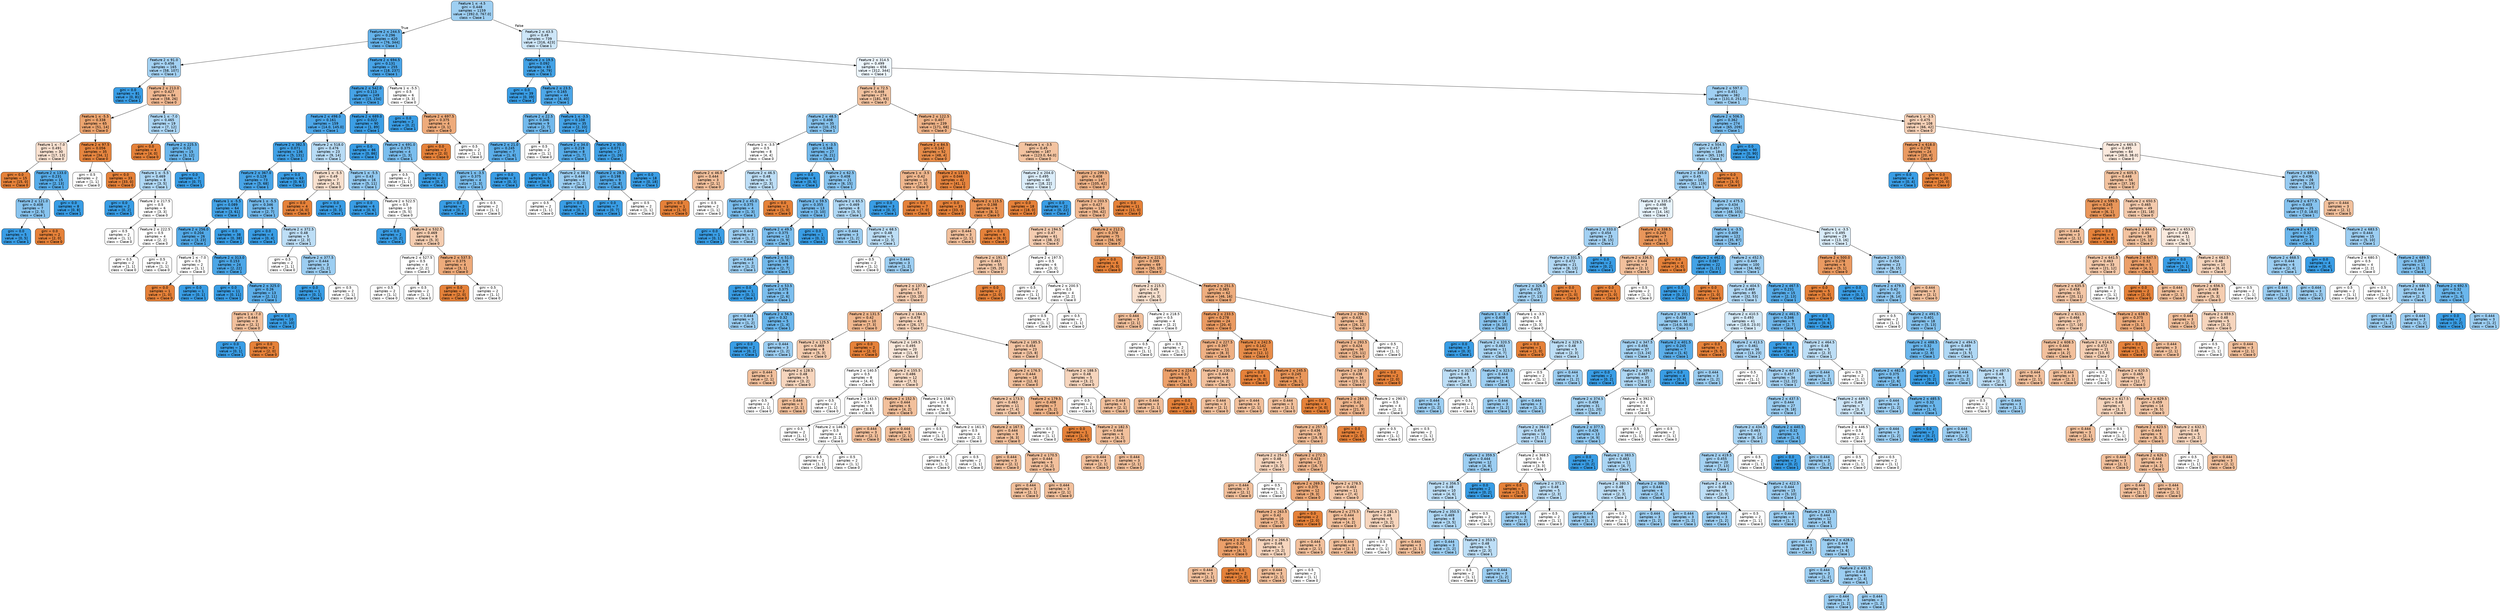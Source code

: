 digraph Tree {
node [shape=box, style="filled, rounded", color="black", fontname="helvetica"] ;
edge [fontname="helvetica"] ;
0 [label=<Feature 1 &le; -4.5<br/>gini = 0.448<br/>samples = 1159<br/>value = [392.0, 767.0]<br/>class = Clase 1>, fillcolor="#9ecff2"] ;
1 [label=<Feature 2 &le; 244.5<br/>gini = 0.296<br/>samples = 420<br/>value = [76, 344]<br/>class = Clase 1>, fillcolor="#65b3eb"] ;
0 -> 1 [labeldistance=2.5, labelangle=45, headlabel="True"] ;
2 [label=<Feature 2 &le; 91.0<br/>gini = 0.456<br/>samples = 165<br/>value = [58, 107]<br/>class = Clase 1>, fillcolor="#a4d2f3"] ;
1 -> 2 ;
3 [label=<gini = 0.0<br/>samples = 81<br/>value = [0, 81]<br/>class = Clase 1>, fillcolor="#399de5"] ;
2 -> 3 ;
4 [label=<Feature 2 &le; 213.0<br/>gini = 0.427<br/>samples = 84<br/>value = [58, 26]<br/>class = Clase 0>, fillcolor="#f1b992"] ;
2 -> 4 ;
5 [label=<Feature 1 &le; -5.5<br/>gini = 0.338<br/>samples = 65<br/>value = [51, 14]<br/>class = Clase 0>, fillcolor="#eca46f"] ;
4 -> 5 ;
6 [label=<Feature 1 &le; -7.0<br/>gini = 0.491<br/>samples = 30<br/>value = [17, 13]<br/>class = Clase 0>, fillcolor="#f9e1d0"] ;
5 -> 6 ;
7 [label=<gini = 0.0<br/>samples = 15<br/>value = [15, 0]<br/>class = Clase 0>, fillcolor="#e58139"] ;
6 -> 7 ;
8 [label=<Feature 2 &le; 133.0<br/>gini = 0.231<br/>samples = 15<br/>value = [2, 13]<br/>class = Clase 1>, fillcolor="#57ace9"] ;
6 -> 8 ;
9 [label=<Feature 2 &le; 121.0<br/>gini = 0.408<br/>samples = 7<br/>value = [2, 5]<br/>class = Clase 1>, fillcolor="#88c4ef"] ;
8 -> 9 ;
10 [label=<gini = 0.0<br/>samples = 5<br/>value = [0, 5]<br/>class = Clase 1>, fillcolor="#399de5"] ;
9 -> 10 ;
11 [label=<gini = 0.0<br/>samples = 2<br/>value = [2, 0]<br/>class = Clase 0>, fillcolor="#e58139"] ;
9 -> 11 ;
12 [label=<gini = 0.0<br/>samples = 8<br/>value = [0, 8]<br/>class = Clase 1>, fillcolor="#399de5"] ;
8 -> 12 ;
13 [label=<Feature 2 &le; 97.5<br/>gini = 0.056<br/>samples = 35<br/>value = [34, 1]<br/>class = Clase 0>, fillcolor="#e6853f"] ;
5 -> 13 ;
14 [label=<gini = 0.5<br/>samples = 2<br/>value = [1, 1]<br/>class = Clase 0>, fillcolor="#ffffff"] ;
13 -> 14 ;
15 [label=<gini = 0.0<br/>samples = 33<br/>value = [33, 0]<br/>class = Clase 0>, fillcolor="#e58139"] ;
13 -> 15 ;
16 [label=<Feature 1 &le; -7.0<br/>gini = 0.465<br/>samples = 19<br/>value = [7, 12]<br/>class = Clase 1>, fillcolor="#acd6f4"] ;
4 -> 16 ;
17 [label=<gini = 0.0<br/>samples = 4<br/>value = [4, 0]<br/>class = Clase 0>, fillcolor="#e58139"] ;
16 -> 17 ;
18 [label=<Feature 2 &le; 225.5<br/>gini = 0.32<br/>samples = 15<br/>value = [3, 12]<br/>class = Clase 1>, fillcolor="#6ab6ec"] ;
16 -> 18 ;
19 [label=<Feature 1 &le; -5.5<br/>gini = 0.469<br/>samples = 8<br/>value = [3, 5]<br/>class = Clase 1>, fillcolor="#b0d8f5"] ;
18 -> 19 ;
20 [label=<gini = 0.0<br/>samples = 2<br/>value = [0, 2]<br/>class = Clase 1>, fillcolor="#399de5"] ;
19 -> 20 ;
21 [label=<Feature 2 &le; 217.5<br/>gini = 0.5<br/>samples = 6<br/>value = [3, 3]<br/>class = Clase 0>, fillcolor="#ffffff"] ;
19 -> 21 ;
22 [label=<gini = 0.5<br/>samples = 2<br/>value = [1, 1]<br/>class = Clase 0>, fillcolor="#ffffff"] ;
21 -> 22 ;
23 [label=<Feature 2 &le; 222.5<br/>gini = 0.5<br/>samples = 4<br/>value = [2, 2]<br/>class = Clase 0>, fillcolor="#ffffff"] ;
21 -> 23 ;
24 [label=<gini = 0.5<br/>samples = 2<br/>value = [1, 1]<br/>class = Clase 0>, fillcolor="#ffffff"] ;
23 -> 24 ;
25 [label=<gini = 0.5<br/>samples = 2<br/>value = [1, 1]<br/>class = Clase 0>, fillcolor="#ffffff"] ;
23 -> 25 ;
26 [label=<gini = 0.0<br/>samples = 7<br/>value = [0, 7]<br/>class = Clase 1>, fillcolor="#399de5"] ;
18 -> 26 ;
27 [label=<Feature 2 &le; 694.5<br/>gini = 0.131<br/>samples = 255<br/>value = [18, 237]<br/>class = Clase 1>, fillcolor="#48a4e7"] ;
1 -> 27 ;
28 [label=<Feature 2 &le; 542.0<br/>gini = 0.113<br/>samples = 249<br/>value = [15, 234]<br/>class = Clase 1>, fillcolor="#46a3e7"] ;
27 -> 28 ;
29 [label=<Feature 2 &le; 498.0<br/>gini = 0.161<br/>samples = 159<br/>value = [14.0, 145.0]<br/>class = Clase 1>, fillcolor="#4ca6e8"] ;
28 -> 29 ;
30 [label=<Feature 2 &le; 382.5<br/>gini = 0.071<br/>samples = 136<br/>value = [5, 131]<br/>class = Clase 1>, fillcolor="#41a1e6"] ;
29 -> 30 ;
31 [label=<Feature 2 &le; 367.0<br/>gini = 0.128<br/>samples = 73<br/>value = [5, 68]<br/>class = Clase 1>, fillcolor="#48a4e7"] ;
30 -> 31 ;
32 [label=<Feature 1 &le; -5.5<br/>gini = 0.089<br/>samples = 64<br/>value = [3, 61]<br/>class = Clase 1>, fillcolor="#43a2e6"] ;
31 -> 32 ;
33 [label=<Feature 2 &le; 256.0<br/>gini = 0.204<br/>samples = 26<br/>value = [3, 23]<br/>class = Clase 1>, fillcolor="#53aae8"] ;
32 -> 33 ;
34 [label=<Feature 1 &le; -7.0<br/>gini = 0.5<br/>samples = 2<br/>value = [1, 1]<br/>class = Clase 0>, fillcolor="#ffffff"] ;
33 -> 34 ;
35 [label=<gini = 0.0<br/>samples = 1<br/>value = [1, 0]<br/>class = Clase 0>, fillcolor="#e58139"] ;
34 -> 35 ;
36 [label=<gini = 0.0<br/>samples = 1<br/>value = [0, 1]<br/>class = Clase 1>, fillcolor="#399de5"] ;
34 -> 36 ;
37 [label=<Feature 2 &le; 313.0<br/>gini = 0.153<br/>samples = 24<br/>value = [2, 22]<br/>class = Clase 1>, fillcolor="#4ba6e7"] ;
33 -> 37 ;
38 [label=<gini = 0.0<br/>samples = 11<br/>value = [0, 11]<br/>class = Clase 1>, fillcolor="#399de5"] ;
37 -> 38 ;
39 [label=<Feature 2 &le; 325.0<br/>gini = 0.26<br/>samples = 13<br/>value = [2, 11]<br/>class = Clase 1>, fillcolor="#5dafea"] ;
37 -> 39 ;
40 [label=<Feature 1 &le; -7.0<br/>gini = 0.444<br/>samples = 3<br/>value = [2, 1]<br/>class = Clase 0>, fillcolor="#f2c09c"] ;
39 -> 40 ;
41 [label=<gini = 0.0<br/>samples = 1<br/>value = [0, 1]<br/>class = Clase 1>, fillcolor="#399de5"] ;
40 -> 41 ;
42 [label=<gini = 0.0<br/>samples = 2<br/>value = [2, 0]<br/>class = Clase 0>, fillcolor="#e58139"] ;
40 -> 42 ;
43 [label=<gini = 0.0<br/>samples = 10<br/>value = [0, 10]<br/>class = Clase 1>, fillcolor="#399de5"] ;
39 -> 43 ;
44 [label=<gini = 0.0<br/>samples = 38<br/>value = [0, 38]<br/>class = Clase 1>, fillcolor="#399de5"] ;
32 -> 44 ;
45 [label=<Feature 1 &le; -5.5<br/>gini = 0.346<br/>samples = 9<br/>value = [2, 7]<br/>class = Clase 1>, fillcolor="#72b9ec"] ;
31 -> 45 ;
46 [label=<gini = 0.0<br/>samples = 4<br/>value = [0, 4]<br/>class = Clase 1>, fillcolor="#399de5"] ;
45 -> 46 ;
47 [label=<Feature 2 &le; 372.5<br/>gini = 0.48<br/>samples = 5<br/>value = [2, 3]<br/>class = Clase 1>, fillcolor="#bddef6"] ;
45 -> 47 ;
48 [label=<gini = 0.5<br/>samples = 2<br/>value = [1, 1]<br/>class = Clase 0>, fillcolor="#ffffff"] ;
47 -> 48 ;
49 [label=<Feature 2 &le; 377.5<br/>gini = 0.444<br/>samples = 3<br/>value = [1, 2]<br/>class = Clase 1>, fillcolor="#9ccef2"] ;
47 -> 49 ;
50 [label=<gini = 0.0<br/>samples = 1<br/>value = [0, 1]<br/>class = Clase 1>, fillcolor="#399de5"] ;
49 -> 50 ;
51 [label=<gini = 0.5<br/>samples = 2<br/>value = [1, 1]<br/>class = Clase 0>, fillcolor="#ffffff"] ;
49 -> 51 ;
52 [label=<gini = 0.0<br/>samples = 63<br/>value = [0, 63]<br/>class = Clase 1>, fillcolor="#399de5"] ;
30 -> 52 ;
53 [label=<Feature 2 &le; 518.0<br/>gini = 0.476<br/>samples = 23<br/>value = [9, 14]<br/>class = Clase 1>, fillcolor="#b8dcf6"] ;
29 -> 53 ;
54 [label=<Feature 1 &le; -5.5<br/>gini = 0.49<br/>samples = 7<br/>value = [4, 3]<br/>class = Clase 0>, fillcolor="#f8e0ce"] ;
53 -> 54 ;
55 [label=<gini = 0.0<br/>samples = 4<br/>value = [4, 0]<br/>class = Clase 0>, fillcolor="#e58139"] ;
54 -> 55 ;
56 [label=<gini = 0.0<br/>samples = 3<br/>value = [0, 3]<br/>class = Clase 1>, fillcolor="#399de5"] ;
54 -> 56 ;
57 [label=<Feature 1 &le; -5.5<br/>gini = 0.43<br/>samples = 16<br/>value = [5, 11]<br/>class = Clase 1>, fillcolor="#93caf1"] ;
53 -> 57 ;
58 [label=<gini = 0.0<br/>samples = 6<br/>value = [0, 6]<br/>class = Clase 1>, fillcolor="#399de5"] ;
57 -> 58 ;
59 [label=<Feature 2 &le; 522.5<br/>gini = 0.5<br/>samples = 10<br/>value = [5, 5]<br/>class = Clase 0>, fillcolor="#ffffff"] ;
57 -> 59 ;
60 [label=<gini = 0.0<br/>samples = 2<br/>value = [0, 2]<br/>class = Clase 1>, fillcolor="#399de5"] ;
59 -> 60 ;
61 [label=<Feature 2 &le; 532.5<br/>gini = 0.469<br/>samples = 8<br/>value = [5, 3]<br/>class = Clase 0>, fillcolor="#f5cdb0"] ;
59 -> 61 ;
62 [label=<Feature 2 &le; 527.5<br/>gini = 0.5<br/>samples = 4<br/>value = [2, 2]<br/>class = Clase 0>, fillcolor="#ffffff"] ;
61 -> 62 ;
63 [label=<gini = 0.5<br/>samples = 2<br/>value = [1, 1]<br/>class = Clase 0>, fillcolor="#ffffff"] ;
62 -> 63 ;
64 [label=<gini = 0.5<br/>samples = 2<br/>value = [1, 1]<br/>class = Clase 0>, fillcolor="#ffffff"] ;
62 -> 64 ;
65 [label=<Feature 2 &le; 537.5<br/>gini = 0.375<br/>samples = 4<br/>value = [3, 1]<br/>class = Clase 0>, fillcolor="#eeab7b"] ;
61 -> 65 ;
66 [label=<gini = 0.0<br/>samples = 2<br/>value = [2, 0]<br/>class = Clase 0>, fillcolor="#e58139"] ;
65 -> 66 ;
67 [label=<gini = 0.5<br/>samples = 2<br/>value = [1, 1]<br/>class = Clase 0>, fillcolor="#ffffff"] ;
65 -> 67 ;
68 [label=<Feature 2 &le; 689.0<br/>gini = 0.022<br/>samples = 90<br/>value = [1, 89]<br/>class = Clase 1>, fillcolor="#3b9ee5"] ;
28 -> 68 ;
69 [label=<gini = 0.0<br/>samples = 86<br/>value = [0, 86]<br/>class = Clase 1>, fillcolor="#399de5"] ;
68 -> 69 ;
70 [label=<Feature 2 &le; 691.0<br/>gini = 0.375<br/>samples = 4<br/>value = [1, 3]<br/>class = Clase 1>, fillcolor="#7bbeee"] ;
68 -> 70 ;
71 [label=<gini = 0.5<br/>samples = 2<br/>value = [1, 1]<br/>class = Clase 0>, fillcolor="#ffffff"] ;
70 -> 71 ;
72 [label=<gini = 0.0<br/>samples = 2<br/>value = [0, 2]<br/>class = Clase 1>, fillcolor="#399de5"] ;
70 -> 72 ;
73 [label=<Feature 1 &le; -5.5<br/>gini = 0.5<br/>samples = 6<br/>value = [3, 3]<br/>class = Clase 0>, fillcolor="#ffffff"] ;
27 -> 73 ;
74 [label=<gini = 0.0<br/>samples = 2<br/>value = [0, 2]<br/>class = Clase 1>, fillcolor="#399de5"] ;
73 -> 74 ;
75 [label=<Feature 2 &le; 697.5<br/>gini = 0.375<br/>samples = 4<br/>value = [3, 1]<br/>class = Clase 0>, fillcolor="#eeab7b"] ;
73 -> 75 ;
76 [label=<gini = 0.0<br/>samples = 2<br/>value = [2, 0]<br/>class = Clase 0>, fillcolor="#e58139"] ;
75 -> 76 ;
77 [label=<gini = 0.5<br/>samples = 2<br/>value = [1, 1]<br/>class = Clase 0>, fillcolor="#ffffff"] ;
75 -> 77 ;
78 [label=<Feature 2 &le; 43.5<br/>gini = 0.49<br/>samples = 739<br/>value = [316, 423]<br/>class = Clase 1>, fillcolor="#cde6f8"] ;
0 -> 78 [labeldistance=2.5, labelangle=-45, headlabel="False"] ;
79 [label=<Feature 2 &le; 19.5<br/>gini = 0.092<br/>samples = 83<br/>value = [4, 79]<br/>class = Clase 1>, fillcolor="#43a2e6"] ;
78 -> 79 ;
80 [label=<gini = 0.0<br/>samples = 39<br/>value = [0, 39]<br/>class = Clase 1>, fillcolor="#399de5"] ;
79 -> 80 ;
81 [label=<Feature 2 &le; 23.5<br/>gini = 0.165<br/>samples = 44<br/>value = [4, 40]<br/>class = Clase 1>, fillcolor="#4da7e8"] ;
79 -> 81 ;
82 [label=<Feature 2 &le; 22.5<br/>gini = 0.346<br/>samples = 9<br/>value = [2, 7]<br/>class = Clase 1>, fillcolor="#72b9ec"] ;
81 -> 82 ;
83 [label=<Feature 2 &le; 21.0<br/>gini = 0.245<br/>samples = 7<br/>value = [1, 6]<br/>class = Clase 1>, fillcolor="#5aade9"] ;
82 -> 83 ;
84 [label=<Feature 1 &le; -3.5<br/>gini = 0.375<br/>samples = 4<br/>value = [1, 3]<br/>class = Clase 1>, fillcolor="#7bbeee"] ;
83 -> 84 ;
85 [label=<gini = 0.0<br/>samples = 2<br/>value = [0, 2]<br/>class = Clase 1>, fillcolor="#399de5"] ;
84 -> 85 ;
86 [label=<gini = 0.5<br/>samples = 2<br/>value = [1, 1]<br/>class = Clase 0>, fillcolor="#ffffff"] ;
84 -> 86 ;
87 [label=<gini = 0.0<br/>samples = 3<br/>value = [0, 3]<br/>class = Clase 1>, fillcolor="#399de5"] ;
83 -> 87 ;
88 [label=<gini = 0.5<br/>samples = 2<br/>value = [1, 1]<br/>class = Clase 0>, fillcolor="#ffffff"] ;
82 -> 88 ;
89 [label=<Feature 1 &le; -3.5<br/>gini = 0.108<br/>samples = 35<br/>value = [2, 33]<br/>class = Clase 1>, fillcolor="#45a3e7"] ;
81 -> 89 ;
90 [label=<Feature 2 &le; 34.0<br/>gini = 0.219<br/>samples = 8<br/>value = [1, 7]<br/>class = Clase 1>, fillcolor="#55abe9"] ;
89 -> 90 ;
91 [label=<gini = 0.0<br/>samples = 5<br/>value = [0, 5]<br/>class = Clase 1>, fillcolor="#399de5"] ;
90 -> 91 ;
92 [label=<Feature 2 &le; 38.0<br/>gini = 0.444<br/>samples = 3<br/>value = [1, 2]<br/>class = Clase 1>, fillcolor="#9ccef2"] ;
90 -> 92 ;
93 [label=<gini = 0.5<br/>samples = 2<br/>value = [1, 1]<br/>class = Clase 0>, fillcolor="#ffffff"] ;
92 -> 93 ;
94 [label=<gini = 0.0<br/>samples = 1<br/>value = [0, 1]<br/>class = Clase 1>, fillcolor="#399de5"] ;
92 -> 94 ;
95 [label=<Feature 2 &le; 30.0<br/>gini = 0.071<br/>samples = 27<br/>value = [1, 26]<br/>class = Clase 1>, fillcolor="#41a1e6"] ;
89 -> 95 ;
96 [label=<Feature 2 &le; 28.5<br/>gini = 0.198<br/>samples = 9<br/>value = [1, 8]<br/>class = Clase 1>, fillcolor="#52a9e8"] ;
95 -> 96 ;
97 [label=<gini = 0.0<br/>samples = 7<br/>value = [0, 7]<br/>class = Clase 1>, fillcolor="#399de5"] ;
96 -> 97 ;
98 [label=<gini = 0.5<br/>samples = 2<br/>value = [1, 1]<br/>class = Clase 0>, fillcolor="#ffffff"] ;
96 -> 98 ;
99 [label=<gini = 0.0<br/>samples = 18<br/>value = [0, 18]<br/>class = Clase 1>, fillcolor="#399de5"] ;
95 -> 99 ;
100 [label=<Feature 2 &le; 314.5<br/>gini = 0.499<br/>samples = 656<br/>value = [312, 344]<br/>class = Clase 1>, fillcolor="#edf6fd"] ;
78 -> 100 ;
101 [label=<Feature 2 &le; 72.5<br/>gini = 0.448<br/>samples = 274<br/>value = [181, 93]<br/>class = Clase 0>, fillcolor="#f2c29f"] ;
100 -> 101 ;
102 [label=<Feature 2 &le; 48.5<br/>gini = 0.408<br/>samples = 35<br/>value = [10, 25]<br/>class = Clase 1>, fillcolor="#88c4ef"] ;
101 -> 102 ;
103 [label=<Feature 1 &le; -3.5<br/>gini = 0.5<br/>samples = 8<br/>value = [4, 4]<br/>class = Clase 0>, fillcolor="#ffffff"] ;
102 -> 103 ;
104 [label=<Feature 2 &le; 46.0<br/>gini = 0.444<br/>samples = 3<br/>value = [2, 1]<br/>class = Clase 0>, fillcolor="#f2c09c"] ;
103 -> 104 ;
105 [label=<gini = 0.0<br/>samples = 1<br/>value = [1, 0]<br/>class = Clase 0>, fillcolor="#e58139"] ;
104 -> 105 ;
106 [label=<gini = 0.5<br/>samples = 2<br/>value = [1, 1]<br/>class = Clase 0>, fillcolor="#ffffff"] ;
104 -> 106 ;
107 [label=<Feature 2 &le; 46.5<br/>gini = 0.48<br/>samples = 5<br/>value = [2, 3]<br/>class = Clase 1>, fillcolor="#bddef6"] ;
103 -> 107 ;
108 [label=<Feature 2 &le; 45.0<br/>gini = 0.375<br/>samples = 4<br/>value = [1, 3]<br/>class = Clase 1>, fillcolor="#7bbeee"] ;
107 -> 108 ;
109 [label=<gini = 0.0<br/>samples = 1<br/>value = [0, 1]<br/>class = Clase 1>, fillcolor="#399de5"] ;
108 -> 109 ;
110 [label=<gini = 0.444<br/>samples = 3<br/>value = [1, 2]<br/>class = Clase 1>, fillcolor="#9ccef2"] ;
108 -> 110 ;
111 [label=<gini = 0.0<br/>samples = 1<br/>value = [1, 0]<br/>class = Clase 0>, fillcolor="#e58139"] ;
107 -> 111 ;
112 [label=<Feature 1 &le; -3.5<br/>gini = 0.346<br/>samples = 27<br/>value = [6, 21]<br/>class = Clase 1>, fillcolor="#72b9ec"] ;
102 -> 112 ;
113 [label=<gini = 0.0<br/>samples = 6<br/>value = [0, 6]<br/>class = Clase 1>, fillcolor="#399de5"] ;
112 -> 113 ;
114 [label=<Feature 2 &le; 62.5<br/>gini = 0.408<br/>samples = 21<br/>value = [6, 15]<br/>class = Clase 1>, fillcolor="#88c4ef"] ;
112 -> 114 ;
115 [label=<Feature 2 &le; 59.5<br/>gini = 0.355<br/>samples = 13<br/>value = [3, 10]<br/>class = Clase 1>, fillcolor="#74baed"] ;
114 -> 115 ;
116 [label=<Feature 2 &le; 49.5<br/>gini = 0.375<br/>samples = 12<br/>value = [3, 9]<br/>class = Clase 1>, fillcolor="#7bbeee"] ;
115 -> 116 ;
117 [label=<gini = 0.444<br/>samples = 3<br/>value = [1, 2]<br/>class = Clase 1>, fillcolor="#9ccef2"] ;
116 -> 117 ;
118 [label=<Feature 2 &le; 51.0<br/>gini = 0.346<br/>samples = 9<br/>value = [2, 7]<br/>class = Clase 1>, fillcolor="#72b9ec"] ;
116 -> 118 ;
119 [label=<gini = 0.0<br/>samples = 1<br/>value = [0, 1]<br/>class = Clase 1>, fillcolor="#399de5"] ;
118 -> 119 ;
120 [label=<Feature 2 &le; 53.5<br/>gini = 0.375<br/>samples = 8<br/>value = [2, 6]<br/>class = Clase 1>, fillcolor="#7bbeee"] ;
118 -> 120 ;
121 [label=<gini = 0.444<br/>samples = 3<br/>value = [1, 2]<br/>class = Clase 1>, fillcolor="#9ccef2"] ;
120 -> 121 ;
122 [label=<Feature 2 &le; 56.5<br/>gini = 0.32<br/>samples = 5<br/>value = [1, 4]<br/>class = Clase 1>, fillcolor="#6ab6ec"] ;
120 -> 122 ;
123 [label=<gini = 0.0<br/>samples = 2<br/>value = [0, 2]<br/>class = Clase 1>, fillcolor="#399de5"] ;
122 -> 123 ;
124 [label=<gini = 0.444<br/>samples = 3<br/>value = [1, 2]<br/>class = Clase 1>, fillcolor="#9ccef2"] ;
122 -> 124 ;
125 [label=<gini = 0.0<br/>samples = 1<br/>value = [0, 1]<br/>class = Clase 1>, fillcolor="#399de5"] ;
115 -> 125 ;
126 [label=<Feature 2 &le; 65.5<br/>gini = 0.469<br/>samples = 8<br/>value = [3, 5]<br/>class = Clase 1>, fillcolor="#b0d8f5"] ;
114 -> 126 ;
127 [label=<gini = 0.444<br/>samples = 3<br/>value = [1, 2]<br/>class = Clase 1>, fillcolor="#9ccef2"] ;
126 -> 127 ;
128 [label=<Feature 2 &le; 68.5<br/>gini = 0.48<br/>samples = 5<br/>value = [2, 3]<br/>class = Clase 1>, fillcolor="#bddef6"] ;
126 -> 128 ;
129 [label=<gini = 0.5<br/>samples = 2<br/>value = [1, 1]<br/>class = Clase 0>, fillcolor="#ffffff"] ;
128 -> 129 ;
130 [label=<gini = 0.444<br/>samples = 3<br/>value = [1, 2]<br/>class = Clase 1>, fillcolor="#9ccef2"] ;
128 -> 130 ;
131 [label=<Feature 2 &le; 122.5<br/>gini = 0.407<br/>samples = 239<br/>value = [171, 68]<br/>class = Clase 0>, fillcolor="#efb388"] ;
101 -> 131 ;
132 [label=<Feature 2 &le; 84.5<br/>gini = 0.142<br/>samples = 52<br/>value = [48, 4]<br/>class = Clase 0>, fillcolor="#e78c49"] ;
131 -> 132 ;
133 [label=<Feature 1 &le; -3.5<br/>gini = 0.42<br/>samples = 10<br/>value = [7, 3]<br/>class = Clase 0>, fillcolor="#f0b78e"] ;
132 -> 133 ;
134 [label=<gini = 0.0<br/>samples = 3<br/>value = [0, 3]<br/>class = Clase 1>, fillcolor="#399de5"] ;
133 -> 134 ;
135 [label=<gini = 0.0<br/>samples = 7<br/>value = [7, 0]<br/>class = Clase 0>, fillcolor="#e58139"] ;
133 -> 135 ;
136 [label=<Feature 2 &le; 113.5<br/>gini = 0.046<br/>samples = 42<br/>value = [41, 1]<br/>class = Clase 0>, fillcolor="#e6843e"] ;
132 -> 136 ;
137 [label=<gini = 0.0<br/>samples = 33<br/>value = [33, 0]<br/>class = Clase 0>, fillcolor="#e58139"] ;
136 -> 137 ;
138 [label=<Feature 2 &le; 115.5<br/>gini = 0.198<br/>samples = 9<br/>value = [8, 1]<br/>class = Clase 0>, fillcolor="#e89152"] ;
136 -> 138 ;
139 [label=<gini = 0.444<br/>samples = 3<br/>value = [2, 1]<br/>class = Clase 0>, fillcolor="#f2c09c"] ;
138 -> 139 ;
140 [label=<gini = 0.0<br/>samples = 6<br/>value = [6, 0]<br/>class = Clase 0>, fillcolor="#e58139"] ;
138 -> 140 ;
141 [label=<Feature 1 &le; -3.5<br/>gini = 0.45<br/>samples = 187<br/>value = [123.0, 64.0]<br/>class = Clase 0>, fillcolor="#f3c3a0"] ;
131 -> 141 ;
142 [label=<Feature 2 &le; 204.0<br/>gini = 0.495<br/>samples = 40<br/>value = [18, 22]<br/>class = Clase 1>, fillcolor="#dbedfa"] ;
141 -> 142 ;
143 [label=<gini = 0.0<br/>samples = 18<br/>value = [18, 0]<br/>class = Clase 0>, fillcolor="#e58139"] ;
142 -> 143 ;
144 [label=<gini = 0.0<br/>samples = 22<br/>value = [0, 22]<br/>class = Clase 1>, fillcolor="#399de5"] ;
142 -> 144 ;
145 [label=<Feature 2 &le; 299.5<br/>gini = 0.408<br/>samples = 147<br/>value = [105, 42]<br/>class = Clase 0>, fillcolor="#efb388"] ;
141 -> 145 ;
146 [label=<Feature 2 &le; 203.5<br/>gini = 0.427<br/>samples = 136<br/>value = [94, 42]<br/>class = Clase 0>, fillcolor="#f1b991"] ;
145 -> 146 ;
147 [label=<Feature 2 &le; 194.5<br/>gini = 0.47<br/>samples = 61<br/>value = [38, 23]<br/>class = Clase 0>, fillcolor="#f5cdb1"] ;
146 -> 147 ;
148 [label=<Feature 2 &le; 191.5<br/>gini = 0.463<br/>samples = 55<br/>value = [35, 20]<br/>class = Clase 0>, fillcolor="#f4c9aa"] ;
147 -> 148 ;
149 [label=<Feature 2 &le; 137.5<br/>gini = 0.47<br/>samples = 53<br/>value = [33, 20]<br/>class = Clase 0>, fillcolor="#f5cdb1"] ;
148 -> 149 ;
150 [label=<Feature 2 &le; 131.5<br/>gini = 0.42<br/>samples = 10<br/>value = [7, 3]<br/>class = Clase 0>, fillcolor="#f0b78e"] ;
149 -> 150 ;
151 [label=<Feature 2 &le; 125.5<br/>gini = 0.469<br/>samples = 8<br/>value = [5, 3]<br/>class = Clase 0>, fillcolor="#f5cdb0"] ;
150 -> 151 ;
152 [label=<gini = 0.444<br/>samples = 3<br/>value = [2, 1]<br/>class = Clase 0>, fillcolor="#f2c09c"] ;
151 -> 152 ;
153 [label=<Feature 2 &le; 128.5<br/>gini = 0.48<br/>samples = 5<br/>value = [3, 2]<br/>class = Clase 0>, fillcolor="#f6d5bd"] ;
151 -> 153 ;
154 [label=<gini = 0.5<br/>samples = 2<br/>value = [1, 1]<br/>class = Clase 0>, fillcolor="#ffffff"] ;
153 -> 154 ;
155 [label=<gini = 0.444<br/>samples = 3<br/>value = [2, 1]<br/>class = Clase 0>, fillcolor="#f2c09c"] ;
153 -> 155 ;
156 [label=<gini = 0.0<br/>samples = 2<br/>value = [2, 0]<br/>class = Clase 0>, fillcolor="#e58139"] ;
150 -> 156 ;
157 [label=<Feature 2 &le; 164.5<br/>gini = 0.478<br/>samples = 43<br/>value = [26, 17]<br/>class = Clase 0>, fillcolor="#f6d3ba"] ;
149 -> 157 ;
158 [label=<Feature 2 &le; 149.5<br/>gini = 0.495<br/>samples = 20<br/>value = [11, 9]<br/>class = Clase 0>, fillcolor="#fae8db"] ;
157 -> 158 ;
159 [label=<Feature 2 &le; 140.5<br/>gini = 0.5<br/>samples = 8<br/>value = [4, 4]<br/>class = Clase 0>, fillcolor="#ffffff"] ;
158 -> 159 ;
160 [label=<gini = 0.5<br/>samples = 2<br/>value = [1, 1]<br/>class = Clase 0>, fillcolor="#ffffff"] ;
159 -> 160 ;
161 [label=<Feature 2 &le; 143.5<br/>gini = 0.5<br/>samples = 6<br/>value = [3, 3]<br/>class = Clase 0>, fillcolor="#ffffff"] ;
159 -> 161 ;
162 [label=<gini = 0.5<br/>samples = 2<br/>value = [1, 1]<br/>class = Clase 0>, fillcolor="#ffffff"] ;
161 -> 162 ;
163 [label=<Feature 2 &le; 146.5<br/>gini = 0.5<br/>samples = 4<br/>value = [2, 2]<br/>class = Clase 0>, fillcolor="#ffffff"] ;
161 -> 163 ;
164 [label=<gini = 0.5<br/>samples = 2<br/>value = [1, 1]<br/>class = Clase 0>, fillcolor="#ffffff"] ;
163 -> 164 ;
165 [label=<gini = 0.5<br/>samples = 2<br/>value = [1, 1]<br/>class = Clase 0>, fillcolor="#ffffff"] ;
163 -> 165 ;
166 [label=<Feature 2 &le; 155.5<br/>gini = 0.486<br/>samples = 12<br/>value = [7, 5]<br/>class = Clase 0>, fillcolor="#f8dbc6"] ;
158 -> 166 ;
167 [label=<Feature 2 &le; 152.5<br/>gini = 0.444<br/>samples = 6<br/>value = [4, 2]<br/>class = Clase 0>, fillcolor="#f2c09c"] ;
166 -> 167 ;
168 [label=<gini = 0.444<br/>samples = 3<br/>value = [2, 1]<br/>class = Clase 0>, fillcolor="#f2c09c"] ;
167 -> 168 ;
169 [label=<gini = 0.444<br/>samples = 3<br/>value = [2, 1]<br/>class = Clase 0>, fillcolor="#f2c09c"] ;
167 -> 169 ;
170 [label=<Feature 2 &le; 158.5<br/>gini = 0.5<br/>samples = 6<br/>value = [3, 3]<br/>class = Clase 0>, fillcolor="#ffffff"] ;
166 -> 170 ;
171 [label=<gini = 0.5<br/>samples = 2<br/>value = [1, 1]<br/>class = Clase 0>, fillcolor="#ffffff"] ;
170 -> 171 ;
172 [label=<Feature 2 &le; 161.5<br/>gini = 0.5<br/>samples = 4<br/>value = [2, 2]<br/>class = Clase 0>, fillcolor="#ffffff"] ;
170 -> 172 ;
173 [label=<gini = 0.5<br/>samples = 2<br/>value = [1, 1]<br/>class = Clase 0>, fillcolor="#ffffff"] ;
172 -> 173 ;
174 [label=<gini = 0.5<br/>samples = 2<br/>value = [1, 1]<br/>class = Clase 0>, fillcolor="#ffffff"] ;
172 -> 174 ;
175 [label=<Feature 2 &le; 185.5<br/>gini = 0.454<br/>samples = 23<br/>value = [15, 8]<br/>class = Clase 0>, fillcolor="#f3c4a3"] ;
157 -> 175 ;
176 [label=<Feature 2 &le; 176.5<br/>gini = 0.444<br/>samples = 18<br/>value = [12, 6]<br/>class = Clase 0>, fillcolor="#f2c09c"] ;
175 -> 176 ;
177 [label=<Feature 2 &le; 173.5<br/>gini = 0.463<br/>samples = 11<br/>value = [7, 4]<br/>class = Clase 0>, fillcolor="#f4c9aa"] ;
176 -> 177 ;
178 [label=<Feature 2 &le; 167.5<br/>gini = 0.444<br/>samples = 9<br/>value = [6, 3]<br/>class = Clase 0>, fillcolor="#f2c09c"] ;
177 -> 178 ;
179 [label=<gini = 0.444<br/>samples = 3<br/>value = [2, 1]<br/>class = Clase 0>, fillcolor="#f2c09c"] ;
178 -> 179 ;
180 [label=<Feature 2 &le; 170.5<br/>gini = 0.444<br/>samples = 6<br/>value = [4, 2]<br/>class = Clase 0>, fillcolor="#f2c09c"] ;
178 -> 180 ;
181 [label=<gini = 0.444<br/>samples = 3<br/>value = [2, 1]<br/>class = Clase 0>, fillcolor="#f2c09c"] ;
180 -> 181 ;
182 [label=<gini = 0.444<br/>samples = 3<br/>value = [2, 1]<br/>class = Clase 0>, fillcolor="#f2c09c"] ;
180 -> 182 ;
183 [label=<gini = 0.5<br/>samples = 2<br/>value = [1, 1]<br/>class = Clase 0>, fillcolor="#ffffff"] ;
177 -> 183 ;
184 [label=<Feature 2 &le; 179.5<br/>gini = 0.408<br/>samples = 7<br/>value = [5, 2]<br/>class = Clase 0>, fillcolor="#efb388"] ;
176 -> 184 ;
185 [label=<gini = 0.0<br/>samples = 1<br/>value = [1, 0]<br/>class = Clase 0>, fillcolor="#e58139"] ;
184 -> 185 ;
186 [label=<Feature 2 &le; 182.5<br/>gini = 0.444<br/>samples = 6<br/>value = [4, 2]<br/>class = Clase 0>, fillcolor="#f2c09c"] ;
184 -> 186 ;
187 [label=<gini = 0.444<br/>samples = 3<br/>value = [2, 1]<br/>class = Clase 0>, fillcolor="#f2c09c"] ;
186 -> 187 ;
188 [label=<gini = 0.444<br/>samples = 3<br/>value = [2, 1]<br/>class = Clase 0>, fillcolor="#f2c09c"] ;
186 -> 188 ;
189 [label=<Feature 2 &le; 188.5<br/>gini = 0.48<br/>samples = 5<br/>value = [3, 2]<br/>class = Clase 0>, fillcolor="#f6d5bd"] ;
175 -> 189 ;
190 [label=<gini = 0.5<br/>samples = 2<br/>value = [1, 1]<br/>class = Clase 0>, fillcolor="#ffffff"] ;
189 -> 190 ;
191 [label=<gini = 0.444<br/>samples = 3<br/>value = [2, 1]<br/>class = Clase 0>, fillcolor="#f2c09c"] ;
189 -> 191 ;
192 [label=<gini = 0.0<br/>samples = 2<br/>value = [2, 0]<br/>class = Clase 0>, fillcolor="#e58139"] ;
148 -> 192 ;
193 [label=<Feature 2 &le; 197.5<br/>gini = 0.5<br/>samples = 6<br/>value = [3, 3]<br/>class = Clase 0>, fillcolor="#ffffff"] ;
147 -> 193 ;
194 [label=<gini = 0.5<br/>samples = 2<br/>value = [1, 1]<br/>class = Clase 0>, fillcolor="#ffffff"] ;
193 -> 194 ;
195 [label=<Feature 2 &le; 200.5<br/>gini = 0.5<br/>samples = 4<br/>value = [2, 2]<br/>class = Clase 0>, fillcolor="#ffffff"] ;
193 -> 195 ;
196 [label=<gini = 0.5<br/>samples = 2<br/>value = [1, 1]<br/>class = Clase 0>, fillcolor="#ffffff"] ;
195 -> 196 ;
197 [label=<gini = 0.5<br/>samples = 2<br/>value = [1, 1]<br/>class = Clase 0>, fillcolor="#ffffff"] ;
195 -> 197 ;
198 [label=<Feature 2 &le; 212.5<br/>gini = 0.378<br/>samples = 75<br/>value = [56, 19]<br/>class = Clase 0>, fillcolor="#eeac7c"] ;
146 -> 198 ;
199 [label=<gini = 0.0<br/>samples = 6<br/>value = [6, 0]<br/>class = Clase 0>, fillcolor="#e58139"] ;
198 -> 199 ;
200 [label=<Feature 2 &le; 221.5<br/>gini = 0.399<br/>samples = 69<br/>value = [50, 19]<br/>class = Clase 0>, fillcolor="#efb184"] ;
198 -> 200 ;
201 [label=<Feature 2 &le; 215.5<br/>gini = 0.49<br/>samples = 7<br/>value = [4, 3]<br/>class = Clase 0>, fillcolor="#f8e0ce"] ;
200 -> 201 ;
202 [label=<gini = 0.444<br/>samples = 3<br/>value = [2, 1]<br/>class = Clase 0>, fillcolor="#f2c09c"] ;
201 -> 202 ;
203 [label=<Feature 2 &le; 218.5<br/>gini = 0.5<br/>samples = 4<br/>value = [2, 2]<br/>class = Clase 0>, fillcolor="#ffffff"] ;
201 -> 203 ;
204 [label=<gini = 0.5<br/>samples = 2<br/>value = [1, 1]<br/>class = Clase 0>, fillcolor="#ffffff"] ;
203 -> 204 ;
205 [label=<gini = 0.5<br/>samples = 2<br/>value = [1, 1]<br/>class = Clase 0>, fillcolor="#ffffff"] ;
203 -> 205 ;
206 [label=<Feature 2 &le; 251.5<br/>gini = 0.383<br/>samples = 62<br/>value = [46, 16]<br/>class = Clase 0>, fillcolor="#eead7e"] ;
200 -> 206 ;
207 [label=<Feature 2 &le; 233.5<br/>gini = 0.278<br/>samples = 24<br/>value = [20, 4]<br/>class = Clase 0>, fillcolor="#ea9a61"] ;
206 -> 207 ;
208 [label=<Feature 2 &le; 227.5<br/>gini = 0.397<br/>samples = 11<br/>value = [8, 3]<br/>class = Clase 0>, fillcolor="#efb083"] ;
207 -> 208 ;
209 [label=<Feature 2 &le; 224.5<br/>gini = 0.32<br/>samples = 5<br/>value = [4, 1]<br/>class = Clase 0>, fillcolor="#eca06a"] ;
208 -> 209 ;
210 [label=<gini = 0.444<br/>samples = 3<br/>value = [2, 1]<br/>class = Clase 0>, fillcolor="#f2c09c"] ;
209 -> 210 ;
211 [label=<gini = 0.0<br/>samples = 2<br/>value = [2, 0]<br/>class = Clase 0>, fillcolor="#e58139"] ;
209 -> 211 ;
212 [label=<Feature 2 &le; 230.5<br/>gini = 0.444<br/>samples = 6<br/>value = [4, 2]<br/>class = Clase 0>, fillcolor="#f2c09c"] ;
208 -> 212 ;
213 [label=<gini = 0.444<br/>samples = 3<br/>value = [2, 1]<br/>class = Clase 0>, fillcolor="#f2c09c"] ;
212 -> 213 ;
214 [label=<gini = 0.444<br/>samples = 3<br/>value = [2, 1]<br/>class = Clase 0>, fillcolor="#f2c09c"] ;
212 -> 214 ;
215 [label=<Feature 2 &le; 242.5<br/>gini = 0.142<br/>samples = 13<br/>value = [12, 1]<br/>class = Clase 0>, fillcolor="#e78c49"] ;
207 -> 215 ;
216 [label=<gini = 0.0<br/>samples = 6<br/>value = [6, 0]<br/>class = Clase 0>, fillcolor="#e58139"] ;
215 -> 216 ;
217 [label=<Feature 2 &le; 245.5<br/>gini = 0.245<br/>samples = 7<br/>value = [6, 1]<br/>class = Clase 0>, fillcolor="#e9965a"] ;
215 -> 217 ;
218 [label=<gini = 0.444<br/>samples = 3<br/>value = [2, 1]<br/>class = Clase 0>, fillcolor="#f2c09c"] ;
217 -> 218 ;
219 [label=<gini = 0.0<br/>samples = 4<br/>value = [4, 0]<br/>class = Clase 0>, fillcolor="#e58139"] ;
217 -> 219 ;
220 [label=<Feature 2 &le; 296.5<br/>gini = 0.432<br/>samples = 38<br/>value = [26, 12]<br/>class = Clase 0>, fillcolor="#f1bb94"] ;
206 -> 220 ;
221 [label=<Feature 2 &le; 293.5<br/>gini = 0.424<br/>samples = 36<br/>value = [25, 11]<br/>class = Clase 0>, fillcolor="#f0b890"] ;
220 -> 221 ;
222 [label=<Feature 2 &le; 287.5<br/>gini = 0.438<br/>samples = 34<br/>value = [23, 11]<br/>class = Clase 0>, fillcolor="#f1bd98"] ;
221 -> 222 ;
223 [label=<Feature 2 &le; 284.5<br/>gini = 0.42<br/>samples = 30<br/>value = [21, 9]<br/>class = Clase 0>, fillcolor="#f0b78e"] ;
222 -> 223 ;
224 [label=<Feature 2 &le; 257.5<br/>gini = 0.436<br/>samples = 28<br/>value = [19, 9]<br/>class = Clase 0>, fillcolor="#f1bd97"] ;
223 -> 224 ;
225 [label=<Feature 2 &le; 254.5<br/>gini = 0.48<br/>samples = 5<br/>value = [3, 2]<br/>class = Clase 0>, fillcolor="#f6d5bd"] ;
224 -> 225 ;
226 [label=<gini = 0.444<br/>samples = 3<br/>value = [2, 1]<br/>class = Clase 0>, fillcolor="#f2c09c"] ;
225 -> 226 ;
227 [label=<gini = 0.5<br/>samples = 2<br/>value = [1, 1]<br/>class = Clase 0>, fillcolor="#ffffff"] ;
225 -> 227 ;
228 [label=<Feature 2 &le; 272.5<br/>gini = 0.423<br/>samples = 23<br/>value = [16, 7]<br/>class = Clase 0>, fillcolor="#f0b890"] ;
224 -> 228 ;
229 [label=<Feature 2 &le; 269.5<br/>gini = 0.375<br/>samples = 12<br/>value = [9, 3]<br/>class = Clase 0>, fillcolor="#eeab7b"] ;
228 -> 229 ;
230 [label=<Feature 2 &le; 263.5<br/>gini = 0.42<br/>samples = 10<br/>value = [7, 3]<br/>class = Clase 0>, fillcolor="#f0b78e"] ;
229 -> 230 ;
231 [label=<Feature 2 &le; 260.5<br/>gini = 0.32<br/>samples = 5<br/>value = [4, 1]<br/>class = Clase 0>, fillcolor="#eca06a"] ;
230 -> 231 ;
232 [label=<gini = 0.444<br/>samples = 3<br/>value = [2, 1]<br/>class = Clase 0>, fillcolor="#f2c09c"] ;
231 -> 232 ;
233 [label=<gini = 0.0<br/>samples = 2<br/>value = [2, 0]<br/>class = Clase 0>, fillcolor="#e58139"] ;
231 -> 233 ;
234 [label=<Feature 2 &le; 266.5<br/>gini = 0.48<br/>samples = 5<br/>value = [3, 2]<br/>class = Clase 0>, fillcolor="#f6d5bd"] ;
230 -> 234 ;
235 [label=<gini = 0.444<br/>samples = 3<br/>value = [2, 1]<br/>class = Clase 0>, fillcolor="#f2c09c"] ;
234 -> 235 ;
236 [label=<gini = 0.5<br/>samples = 2<br/>value = [1, 1]<br/>class = Clase 0>, fillcolor="#ffffff"] ;
234 -> 236 ;
237 [label=<gini = 0.0<br/>samples = 2<br/>value = [2, 0]<br/>class = Clase 0>, fillcolor="#e58139"] ;
229 -> 237 ;
238 [label=<Feature 2 &le; 278.5<br/>gini = 0.463<br/>samples = 11<br/>value = [7, 4]<br/>class = Clase 0>, fillcolor="#f4c9aa"] ;
228 -> 238 ;
239 [label=<Feature 2 &le; 275.5<br/>gini = 0.444<br/>samples = 6<br/>value = [4, 2]<br/>class = Clase 0>, fillcolor="#f2c09c"] ;
238 -> 239 ;
240 [label=<gini = 0.444<br/>samples = 3<br/>value = [2, 1]<br/>class = Clase 0>, fillcolor="#f2c09c"] ;
239 -> 240 ;
241 [label=<gini = 0.444<br/>samples = 3<br/>value = [2, 1]<br/>class = Clase 0>, fillcolor="#f2c09c"] ;
239 -> 241 ;
242 [label=<Feature 2 &le; 281.5<br/>gini = 0.48<br/>samples = 5<br/>value = [3, 2]<br/>class = Clase 0>, fillcolor="#f6d5bd"] ;
238 -> 242 ;
243 [label=<gini = 0.5<br/>samples = 2<br/>value = [1, 1]<br/>class = Clase 0>, fillcolor="#ffffff"] ;
242 -> 243 ;
244 [label=<gini = 0.444<br/>samples = 3<br/>value = [2, 1]<br/>class = Clase 0>, fillcolor="#f2c09c"] ;
242 -> 244 ;
245 [label=<gini = 0.0<br/>samples = 2<br/>value = [2, 0]<br/>class = Clase 0>, fillcolor="#e58139"] ;
223 -> 245 ;
246 [label=<Feature 2 &le; 290.5<br/>gini = 0.5<br/>samples = 4<br/>value = [2, 2]<br/>class = Clase 0>, fillcolor="#ffffff"] ;
222 -> 246 ;
247 [label=<gini = 0.5<br/>samples = 2<br/>value = [1, 1]<br/>class = Clase 0>, fillcolor="#ffffff"] ;
246 -> 247 ;
248 [label=<gini = 0.5<br/>samples = 2<br/>value = [1, 1]<br/>class = Clase 0>, fillcolor="#ffffff"] ;
246 -> 248 ;
249 [label=<gini = 0.0<br/>samples = 2<br/>value = [2, 0]<br/>class = Clase 0>, fillcolor="#e58139"] ;
221 -> 249 ;
250 [label=<gini = 0.5<br/>samples = 2<br/>value = [1, 1]<br/>class = Clase 0>, fillcolor="#ffffff"] ;
220 -> 250 ;
251 [label=<gini = 0.0<br/>samples = 11<br/>value = [11, 0]<br/>class = Clase 0>, fillcolor="#e58139"] ;
145 -> 251 ;
252 [label=<Feature 2 &le; 597.0<br/>gini = 0.451<br/>samples = 382<br/>value = [131.0, 251.0]<br/>class = Clase 1>, fillcolor="#a0d0f3"] ;
100 -> 252 ;
253 [label=<Feature 2 &le; 506.5<br/>gini = 0.362<br/>samples = 274<br/>value = [65, 209]<br/>class = Clase 1>, fillcolor="#77bbed"] ;
252 -> 253 ;
254 [label=<Feature 2 &le; 504.5<br/>gini = 0.457<br/>samples = 184<br/>value = [65, 119]<br/>class = Clase 1>, fillcolor="#a5d3f3"] ;
253 -> 254 ;
255 [label=<Feature 2 &le; 345.0<br/>gini = 0.45<br/>samples = 181<br/>value = [62, 119]<br/>class = Clase 1>, fillcolor="#a0d0f3"] ;
254 -> 255 ;
256 [label=<Feature 2 &le; 335.0<br/>gini = 0.498<br/>samples = 30<br/>value = [14, 16]<br/>class = Clase 1>, fillcolor="#e6f3fc"] ;
255 -> 256 ;
257 [label=<Feature 2 &le; 333.0<br/>gini = 0.454<br/>samples = 23<br/>value = [8, 15]<br/>class = Clase 1>, fillcolor="#a3d1f3"] ;
256 -> 257 ;
258 [label=<Feature 2 &le; 331.5<br/>gini = 0.472<br/>samples = 21<br/>value = [8, 13]<br/>class = Clase 1>, fillcolor="#b3d9f5"] ;
257 -> 258 ;
259 [label=<Feature 2 &le; 326.5<br/>gini = 0.455<br/>samples = 20<br/>value = [7, 13]<br/>class = Clase 1>, fillcolor="#a4d2f3"] ;
258 -> 259 ;
260 [label=<Feature 1 &le; -3.5<br/>gini = 0.408<br/>samples = 14<br/>value = [4, 10]<br/>class = Clase 1>, fillcolor="#88c4ef"] ;
259 -> 260 ;
261 [label=<gini = 0.0<br/>samples = 3<br/>value = [0, 3]<br/>class = Clase 1>, fillcolor="#399de5"] ;
260 -> 261 ;
262 [label=<Feature 2 &le; 320.5<br/>gini = 0.463<br/>samples = 11<br/>value = [4, 7]<br/>class = Clase 1>, fillcolor="#aad5f4"] ;
260 -> 262 ;
263 [label=<Feature 2 &le; 317.5<br/>gini = 0.48<br/>samples = 5<br/>value = [2, 3]<br/>class = Clase 1>, fillcolor="#bddef6"] ;
262 -> 263 ;
264 [label=<gini = 0.444<br/>samples = 3<br/>value = [1, 2]<br/>class = Clase 1>, fillcolor="#9ccef2"] ;
263 -> 264 ;
265 [label=<gini = 0.5<br/>samples = 2<br/>value = [1, 1]<br/>class = Clase 0>, fillcolor="#ffffff"] ;
263 -> 265 ;
266 [label=<Feature 2 &le; 323.5<br/>gini = 0.444<br/>samples = 6<br/>value = [2, 4]<br/>class = Clase 1>, fillcolor="#9ccef2"] ;
262 -> 266 ;
267 [label=<gini = 0.444<br/>samples = 3<br/>value = [1, 2]<br/>class = Clase 1>, fillcolor="#9ccef2"] ;
266 -> 267 ;
268 [label=<gini = 0.444<br/>samples = 3<br/>value = [1, 2]<br/>class = Clase 1>, fillcolor="#9ccef2"] ;
266 -> 268 ;
269 [label=<Feature 1 &le; -3.5<br/>gini = 0.5<br/>samples = 6<br/>value = [3, 3]<br/>class = Clase 0>, fillcolor="#ffffff"] ;
259 -> 269 ;
270 [label=<gini = 0.0<br/>samples = 1<br/>value = [1, 0]<br/>class = Clase 0>, fillcolor="#e58139"] ;
269 -> 270 ;
271 [label=<Feature 2 &le; 329.5<br/>gini = 0.48<br/>samples = 5<br/>value = [2, 3]<br/>class = Clase 1>, fillcolor="#bddef6"] ;
269 -> 271 ;
272 [label=<gini = 0.5<br/>samples = 2<br/>value = [1, 1]<br/>class = Clase 0>, fillcolor="#ffffff"] ;
271 -> 272 ;
273 [label=<gini = 0.444<br/>samples = 3<br/>value = [1, 2]<br/>class = Clase 1>, fillcolor="#9ccef2"] ;
271 -> 273 ;
274 [label=<gini = 0.0<br/>samples = 1<br/>value = [1, 0]<br/>class = Clase 0>, fillcolor="#e58139"] ;
258 -> 274 ;
275 [label=<gini = 0.0<br/>samples = 2<br/>value = [0, 2]<br/>class = Clase 1>, fillcolor="#399de5"] ;
257 -> 275 ;
276 [label=<Feature 2 &le; 338.5<br/>gini = 0.245<br/>samples = 7<br/>value = [6, 1]<br/>class = Clase 0>, fillcolor="#e9965a"] ;
256 -> 276 ;
277 [label=<Feature 2 &le; 336.5<br/>gini = 0.444<br/>samples = 3<br/>value = [2, 1]<br/>class = Clase 0>, fillcolor="#f2c09c"] ;
276 -> 277 ;
278 [label=<gini = 0.0<br/>samples = 1<br/>value = [1, 0]<br/>class = Clase 0>, fillcolor="#e58139"] ;
277 -> 278 ;
279 [label=<gini = 0.5<br/>samples = 2<br/>value = [1, 1]<br/>class = Clase 0>, fillcolor="#ffffff"] ;
277 -> 279 ;
280 [label=<gini = 0.0<br/>samples = 4<br/>value = [4, 0]<br/>class = Clase 0>, fillcolor="#e58139"] ;
276 -> 280 ;
281 [label=<Feature 2 &le; 475.5<br/>gini = 0.434<br/>samples = 151<br/>value = [48, 103]<br/>class = Clase 1>, fillcolor="#95cbf1"] ;
255 -> 281 ;
282 [label=<Feature 1 &le; -3.5<br/>gini = 0.409<br/>samples = 122<br/>value = [35, 87]<br/>class = Clase 1>, fillcolor="#89c4ef"] ;
281 -> 282 ;
283 [label=<Feature 2 &le; 462.0<br/>gini = 0.087<br/>samples = 22<br/>value = [1, 21]<br/>class = Clase 1>, fillcolor="#42a2e6"] ;
282 -> 283 ;
284 [label=<gini = 0.0<br/>samples = 21<br/>value = [0, 21]<br/>class = Clase 1>, fillcolor="#399de5"] ;
283 -> 284 ;
285 [label=<gini = 0.0<br/>samples = 1<br/>value = [1, 0]<br/>class = Clase 0>, fillcolor="#e58139"] ;
283 -> 285 ;
286 [label=<Feature 2 &le; 452.5<br/>gini = 0.449<br/>samples = 100<br/>value = [34, 66]<br/>class = Clase 1>, fillcolor="#9fcff2"] ;
282 -> 286 ;
287 [label=<Feature 2 &le; 404.5<br/>gini = 0.469<br/>samples = 85<br/>value = [32, 53]<br/>class = Clase 1>, fillcolor="#b1d8f5"] ;
286 -> 287 ;
288 [label=<Feature 2 &le; 395.5<br/>gini = 0.434<br/>samples = 44<br/>value = [14.0, 30.0]<br/>class = Clase 1>, fillcolor="#95cbf1"] ;
287 -> 288 ;
289 [label=<Feature 2 &le; 347.5<br/>gini = 0.456<br/>samples = 37<br/>value = [13, 24]<br/>class = Clase 1>, fillcolor="#a4d2f3"] ;
288 -> 289 ;
290 [label=<gini = 0.0<br/>samples = 2<br/>value = [0, 2]<br/>class = Clase 1>, fillcolor="#399de5"] ;
289 -> 290 ;
291 [label=<Feature 2 &le; 389.5<br/>gini = 0.467<br/>samples = 35<br/>value = [13, 22]<br/>class = Clase 1>, fillcolor="#aed7f4"] ;
289 -> 291 ;
292 [label=<Feature 2 &le; 374.5<br/>gini = 0.458<br/>samples = 31<br/>value = [11, 20]<br/>class = Clase 1>, fillcolor="#a6d3f3"] ;
291 -> 292 ;
293 [label=<Feature 2 &le; 364.0<br/>gini = 0.475<br/>samples = 18<br/>value = [7, 11]<br/>class = Clase 1>, fillcolor="#b7dbf6"] ;
292 -> 293 ;
294 [label=<Feature 2 &le; 359.5<br/>gini = 0.444<br/>samples = 12<br/>value = [4, 8]<br/>class = Clase 1>, fillcolor="#9ccef2"] ;
293 -> 294 ;
295 [label=<Feature 2 &le; 356.5<br/>gini = 0.48<br/>samples = 10<br/>value = [4, 6]<br/>class = Clase 1>, fillcolor="#bddef6"] ;
294 -> 295 ;
296 [label=<Feature 2 &le; 350.5<br/>gini = 0.469<br/>samples = 8<br/>value = [3, 5]<br/>class = Clase 1>, fillcolor="#b0d8f5"] ;
295 -> 296 ;
297 [label=<gini = 0.444<br/>samples = 3<br/>value = [1, 2]<br/>class = Clase 1>, fillcolor="#9ccef2"] ;
296 -> 297 ;
298 [label=<Feature 2 &le; 353.5<br/>gini = 0.48<br/>samples = 5<br/>value = [2, 3]<br/>class = Clase 1>, fillcolor="#bddef6"] ;
296 -> 298 ;
299 [label=<gini = 0.5<br/>samples = 2<br/>value = [1, 1]<br/>class = Clase 0>, fillcolor="#ffffff"] ;
298 -> 299 ;
300 [label=<gini = 0.444<br/>samples = 3<br/>value = [1, 2]<br/>class = Clase 1>, fillcolor="#9ccef2"] ;
298 -> 300 ;
301 [label=<gini = 0.5<br/>samples = 2<br/>value = [1, 1]<br/>class = Clase 0>, fillcolor="#ffffff"] ;
295 -> 301 ;
302 [label=<gini = 0.0<br/>samples = 2<br/>value = [0, 2]<br/>class = Clase 1>, fillcolor="#399de5"] ;
294 -> 302 ;
303 [label=<Feature 2 &le; 368.5<br/>gini = 0.5<br/>samples = 6<br/>value = [3, 3]<br/>class = Clase 0>, fillcolor="#ffffff"] ;
293 -> 303 ;
304 [label=<gini = 0.0<br/>samples = 1<br/>value = [1, 0]<br/>class = Clase 0>, fillcolor="#e58139"] ;
303 -> 304 ;
305 [label=<Feature 2 &le; 371.5<br/>gini = 0.48<br/>samples = 5<br/>value = [2, 3]<br/>class = Clase 1>, fillcolor="#bddef6"] ;
303 -> 305 ;
306 [label=<gini = 0.444<br/>samples = 3<br/>value = [1, 2]<br/>class = Clase 1>, fillcolor="#9ccef2"] ;
305 -> 306 ;
307 [label=<gini = 0.5<br/>samples = 2<br/>value = [1, 1]<br/>class = Clase 0>, fillcolor="#ffffff"] ;
305 -> 307 ;
308 [label=<Feature 2 &le; 377.5<br/>gini = 0.426<br/>samples = 13<br/>value = [4, 9]<br/>class = Clase 1>, fillcolor="#91c9f1"] ;
292 -> 308 ;
309 [label=<gini = 0.0<br/>samples = 2<br/>value = [0, 2]<br/>class = Clase 1>, fillcolor="#399de5"] ;
308 -> 309 ;
310 [label=<Feature 2 &le; 383.5<br/>gini = 0.463<br/>samples = 11<br/>value = [4, 7]<br/>class = Clase 1>, fillcolor="#aad5f4"] ;
308 -> 310 ;
311 [label=<Feature 2 &le; 380.5<br/>gini = 0.48<br/>samples = 5<br/>value = [2, 3]<br/>class = Clase 1>, fillcolor="#bddef6"] ;
310 -> 311 ;
312 [label=<gini = 0.444<br/>samples = 3<br/>value = [1, 2]<br/>class = Clase 1>, fillcolor="#9ccef2"] ;
311 -> 312 ;
313 [label=<gini = 0.5<br/>samples = 2<br/>value = [1, 1]<br/>class = Clase 0>, fillcolor="#ffffff"] ;
311 -> 313 ;
314 [label=<Feature 2 &le; 386.5<br/>gini = 0.444<br/>samples = 6<br/>value = [2, 4]<br/>class = Clase 1>, fillcolor="#9ccef2"] ;
310 -> 314 ;
315 [label=<gini = 0.444<br/>samples = 3<br/>value = [1, 2]<br/>class = Clase 1>, fillcolor="#9ccef2"] ;
314 -> 315 ;
316 [label=<gini = 0.444<br/>samples = 3<br/>value = [1, 2]<br/>class = Clase 1>, fillcolor="#9ccef2"] ;
314 -> 316 ;
317 [label=<Feature 2 &le; 392.5<br/>gini = 0.5<br/>samples = 4<br/>value = [2, 2]<br/>class = Clase 0>, fillcolor="#ffffff"] ;
291 -> 317 ;
318 [label=<gini = 0.5<br/>samples = 2<br/>value = [1, 1]<br/>class = Clase 0>, fillcolor="#ffffff"] ;
317 -> 318 ;
319 [label=<gini = 0.5<br/>samples = 2<br/>value = [1, 1]<br/>class = Clase 0>, fillcolor="#ffffff"] ;
317 -> 319 ;
320 [label=<Feature 2 &le; 401.5<br/>gini = 0.245<br/>samples = 7<br/>value = [1, 6]<br/>class = Clase 1>, fillcolor="#5aade9"] ;
288 -> 320 ;
321 [label=<gini = 0.0<br/>samples = 4<br/>value = [0, 4]<br/>class = Clase 1>, fillcolor="#399de5"] ;
320 -> 321 ;
322 [label=<gini = 0.444<br/>samples = 3<br/>value = [1, 2]<br/>class = Clase 1>, fillcolor="#9ccef2"] ;
320 -> 322 ;
323 [label=<Feature 2 &le; 410.5<br/>gini = 0.493<br/>samples = 41<br/>value = [18.0, 23.0]<br/>class = Clase 1>, fillcolor="#d4eaf9"] ;
287 -> 323 ;
324 [label=<gini = 0.0<br/>samples = 5<br/>value = [5, 0]<br/>class = Clase 0>, fillcolor="#e58139"] ;
323 -> 324 ;
325 [label=<Feature 2 &le; 413.5<br/>gini = 0.461<br/>samples = 36<br/>value = [13, 23]<br/>class = Clase 1>, fillcolor="#a9d4f4"] ;
323 -> 325 ;
326 [label=<gini = 0.5<br/>samples = 2<br/>value = [1, 1]<br/>class = Clase 0>, fillcolor="#ffffff"] ;
325 -> 326 ;
327 [label=<Feature 2 &le; 443.5<br/>gini = 0.457<br/>samples = 34<br/>value = [12, 22]<br/>class = Clase 1>, fillcolor="#a5d2f3"] ;
325 -> 327 ;
328 [label=<Feature 2 &le; 437.5<br/>gini = 0.444<br/>samples = 27<br/>value = [9, 18]<br/>class = Clase 1>, fillcolor="#9ccef2"] ;
327 -> 328 ;
329 [label=<Feature 2 &le; 434.5<br/>gini = 0.463<br/>samples = 22<br/>value = [8, 14]<br/>class = Clase 1>, fillcolor="#aad5f4"] ;
328 -> 329 ;
330 [label=<Feature 2 &le; 419.5<br/>gini = 0.455<br/>samples = 20<br/>value = [7, 13]<br/>class = Clase 1>, fillcolor="#a4d2f3"] ;
329 -> 330 ;
331 [label=<Feature 2 &le; 416.5<br/>gini = 0.48<br/>samples = 5<br/>value = [2, 3]<br/>class = Clase 1>, fillcolor="#bddef6"] ;
330 -> 331 ;
332 [label=<gini = 0.444<br/>samples = 3<br/>value = [1, 2]<br/>class = Clase 1>, fillcolor="#9ccef2"] ;
331 -> 332 ;
333 [label=<gini = 0.5<br/>samples = 2<br/>value = [1, 1]<br/>class = Clase 0>, fillcolor="#ffffff"] ;
331 -> 333 ;
334 [label=<Feature 2 &le; 422.5<br/>gini = 0.444<br/>samples = 15<br/>value = [5, 10]<br/>class = Clase 1>, fillcolor="#9ccef2"] ;
330 -> 334 ;
335 [label=<gini = 0.444<br/>samples = 3<br/>value = [1, 2]<br/>class = Clase 1>, fillcolor="#9ccef2"] ;
334 -> 335 ;
336 [label=<Feature 2 &le; 425.5<br/>gini = 0.444<br/>samples = 12<br/>value = [4, 8]<br/>class = Clase 1>, fillcolor="#9ccef2"] ;
334 -> 336 ;
337 [label=<gini = 0.444<br/>samples = 3<br/>value = [1, 2]<br/>class = Clase 1>, fillcolor="#9ccef2"] ;
336 -> 337 ;
338 [label=<Feature 2 &le; 428.5<br/>gini = 0.444<br/>samples = 9<br/>value = [3, 6]<br/>class = Clase 1>, fillcolor="#9ccef2"] ;
336 -> 338 ;
339 [label=<gini = 0.444<br/>samples = 3<br/>value = [1, 2]<br/>class = Clase 1>, fillcolor="#9ccef2"] ;
338 -> 339 ;
340 [label=<Feature 2 &le; 431.5<br/>gini = 0.444<br/>samples = 6<br/>value = [2, 4]<br/>class = Clase 1>, fillcolor="#9ccef2"] ;
338 -> 340 ;
341 [label=<gini = 0.444<br/>samples = 3<br/>value = [1, 2]<br/>class = Clase 1>, fillcolor="#9ccef2"] ;
340 -> 341 ;
342 [label=<gini = 0.444<br/>samples = 3<br/>value = [1, 2]<br/>class = Clase 1>, fillcolor="#9ccef2"] ;
340 -> 342 ;
343 [label=<gini = 0.5<br/>samples = 2<br/>value = [1, 1]<br/>class = Clase 0>, fillcolor="#ffffff"] ;
329 -> 343 ;
344 [label=<Feature 2 &le; 440.5<br/>gini = 0.32<br/>samples = 5<br/>value = [1, 4]<br/>class = Clase 1>, fillcolor="#6ab6ec"] ;
328 -> 344 ;
345 [label=<gini = 0.0<br/>samples = 2<br/>value = [0, 2]<br/>class = Clase 1>, fillcolor="#399de5"] ;
344 -> 345 ;
346 [label=<gini = 0.444<br/>samples = 3<br/>value = [1, 2]<br/>class = Clase 1>, fillcolor="#9ccef2"] ;
344 -> 346 ;
347 [label=<Feature 2 &le; 449.5<br/>gini = 0.49<br/>samples = 7<br/>value = [3, 4]<br/>class = Clase 1>, fillcolor="#cee6f8"] ;
327 -> 347 ;
348 [label=<Feature 2 &le; 446.5<br/>gini = 0.5<br/>samples = 4<br/>value = [2, 2]<br/>class = Clase 0>, fillcolor="#ffffff"] ;
347 -> 348 ;
349 [label=<gini = 0.5<br/>samples = 2<br/>value = [1, 1]<br/>class = Clase 0>, fillcolor="#ffffff"] ;
348 -> 349 ;
350 [label=<gini = 0.5<br/>samples = 2<br/>value = [1, 1]<br/>class = Clase 0>, fillcolor="#ffffff"] ;
348 -> 350 ;
351 [label=<gini = 0.444<br/>samples = 3<br/>value = [1, 2]<br/>class = Clase 1>, fillcolor="#9ccef2"] ;
347 -> 351 ;
352 [label=<Feature 2 &le; 467.5<br/>gini = 0.231<br/>samples = 15<br/>value = [2, 13]<br/>class = Clase 1>, fillcolor="#57ace9"] ;
286 -> 352 ;
353 [label=<Feature 2 &le; 461.5<br/>gini = 0.346<br/>samples = 9<br/>value = [2, 7]<br/>class = Clase 1>, fillcolor="#72b9ec"] ;
352 -> 353 ;
354 [label=<gini = 0.0<br/>samples = 4<br/>value = [0, 4]<br/>class = Clase 1>, fillcolor="#399de5"] ;
353 -> 354 ;
355 [label=<Feature 2 &le; 464.5<br/>gini = 0.48<br/>samples = 5<br/>value = [2, 3]<br/>class = Clase 1>, fillcolor="#bddef6"] ;
353 -> 355 ;
356 [label=<gini = 0.444<br/>samples = 3<br/>value = [1, 2]<br/>class = Clase 1>, fillcolor="#9ccef2"] ;
355 -> 356 ;
357 [label=<gini = 0.5<br/>samples = 2<br/>value = [1, 1]<br/>class = Clase 0>, fillcolor="#ffffff"] ;
355 -> 357 ;
358 [label=<gini = 0.0<br/>samples = 6<br/>value = [0, 6]<br/>class = Clase 1>, fillcolor="#399de5"] ;
352 -> 358 ;
359 [label=<Feature 1 &le; -3.5<br/>gini = 0.495<br/>samples = 29<br/>value = [13, 16]<br/>class = Clase 1>, fillcolor="#daedfa"] ;
281 -> 359 ;
360 [label=<Feature 2 &le; 500.0<br/>gini = 0.278<br/>samples = 6<br/>value = [5, 1]<br/>class = Clase 0>, fillcolor="#ea9a61"] ;
359 -> 360 ;
361 [label=<gini = 0.0<br/>samples = 5<br/>value = [5, 0]<br/>class = Clase 0>, fillcolor="#e58139"] ;
360 -> 361 ;
362 [label=<gini = 0.0<br/>samples = 1<br/>value = [0, 1]<br/>class = Clase 1>, fillcolor="#399de5"] ;
360 -> 362 ;
363 [label=<Feature 2 &le; 500.5<br/>gini = 0.454<br/>samples = 23<br/>value = [8, 15]<br/>class = Clase 1>, fillcolor="#a3d1f3"] ;
359 -> 363 ;
364 [label=<Feature 2 &le; 479.5<br/>gini = 0.42<br/>samples = 20<br/>value = [6, 14]<br/>class = Clase 1>, fillcolor="#8ec7f0"] ;
363 -> 364 ;
365 [label=<gini = 0.5<br/>samples = 2<br/>value = [1, 1]<br/>class = Clase 0>, fillcolor="#ffffff"] ;
364 -> 365 ;
366 [label=<Feature 2 &le; 491.5<br/>gini = 0.401<br/>samples = 18<br/>value = [5, 13]<br/>class = Clase 1>, fillcolor="#85c3ef"] ;
364 -> 366 ;
367 [label=<Feature 2 &le; 488.5<br/>gini = 0.32<br/>samples = 10<br/>value = [2, 8]<br/>class = Clase 1>, fillcolor="#6ab6ec"] ;
366 -> 367 ;
368 [label=<Feature 2 &le; 482.5<br/>gini = 0.375<br/>samples = 8<br/>value = [2, 6]<br/>class = Clase 1>, fillcolor="#7bbeee"] ;
367 -> 368 ;
369 [label=<gini = 0.444<br/>samples = 3<br/>value = [1, 2]<br/>class = Clase 1>, fillcolor="#9ccef2"] ;
368 -> 369 ;
370 [label=<Feature 2 &le; 485.5<br/>gini = 0.32<br/>samples = 5<br/>value = [1, 4]<br/>class = Clase 1>, fillcolor="#6ab6ec"] ;
368 -> 370 ;
371 [label=<gini = 0.0<br/>samples = 2<br/>value = [0, 2]<br/>class = Clase 1>, fillcolor="#399de5"] ;
370 -> 371 ;
372 [label=<gini = 0.444<br/>samples = 3<br/>value = [1, 2]<br/>class = Clase 1>, fillcolor="#9ccef2"] ;
370 -> 372 ;
373 [label=<gini = 0.0<br/>samples = 2<br/>value = [0, 2]<br/>class = Clase 1>, fillcolor="#399de5"] ;
367 -> 373 ;
374 [label=<Feature 2 &le; 494.5<br/>gini = 0.469<br/>samples = 8<br/>value = [3, 5]<br/>class = Clase 1>, fillcolor="#b0d8f5"] ;
366 -> 374 ;
375 [label=<gini = 0.444<br/>samples = 3<br/>value = [1, 2]<br/>class = Clase 1>, fillcolor="#9ccef2"] ;
374 -> 375 ;
376 [label=<Feature 2 &le; 497.5<br/>gini = 0.48<br/>samples = 5<br/>value = [2, 3]<br/>class = Clase 1>, fillcolor="#bddef6"] ;
374 -> 376 ;
377 [label=<gini = 0.5<br/>samples = 2<br/>value = [1, 1]<br/>class = Clase 0>, fillcolor="#ffffff"] ;
376 -> 377 ;
378 [label=<gini = 0.444<br/>samples = 3<br/>value = [1, 2]<br/>class = Clase 1>, fillcolor="#9ccef2"] ;
376 -> 378 ;
379 [label=<gini = 0.444<br/>samples = 3<br/>value = [2, 1]<br/>class = Clase 0>, fillcolor="#f2c09c"] ;
363 -> 379 ;
380 [label=<gini = 0.0<br/>samples = 3<br/>value = [3, 0]<br/>class = Clase 0>, fillcolor="#e58139"] ;
254 -> 380 ;
381 [label=<gini = 0.0<br/>samples = 90<br/>value = [0, 90]<br/>class = Clase 1>, fillcolor="#399de5"] ;
253 -> 381 ;
382 [label=<Feature 1 &le; -3.5<br/>gini = 0.475<br/>samples = 108<br/>value = [66, 42]<br/>class = Clase 0>, fillcolor="#f6d1b7"] ;
252 -> 382 ;
383 [label=<Feature 2 &le; 618.0<br/>gini = 0.278<br/>samples = 24<br/>value = [20, 4]<br/>class = Clase 0>, fillcolor="#ea9a61"] ;
382 -> 383 ;
384 [label=<gini = 0.0<br/>samples = 4<br/>value = [0, 4]<br/>class = Clase 1>, fillcolor="#399de5"] ;
383 -> 384 ;
385 [label=<gini = 0.0<br/>samples = 20<br/>value = [20, 0]<br/>class = Clase 0>, fillcolor="#e58139"] ;
383 -> 385 ;
386 [label=<Feature 2 &le; 665.5<br/>gini = 0.495<br/>samples = 84<br/>value = [46.0, 38.0]<br/>class = Clase 0>, fillcolor="#fae9dd"] ;
382 -> 386 ;
387 [label=<Feature 2 &le; 605.5<br/>gini = 0.448<br/>samples = 56<br/>value = [37, 19]<br/>class = Clase 0>, fillcolor="#f2c29f"] ;
386 -> 387 ;
388 [label=<Feature 2 &le; 599.5<br/>gini = 0.245<br/>samples = 7<br/>value = [6, 1]<br/>class = Clase 0>, fillcolor="#e9965a"] ;
387 -> 388 ;
389 [label=<gini = 0.444<br/>samples = 3<br/>value = [2, 1]<br/>class = Clase 0>, fillcolor="#f2c09c"] ;
388 -> 389 ;
390 [label=<gini = 0.0<br/>samples = 4<br/>value = [4, 0]<br/>class = Clase 0>, fillcolor="#e58139"] ;
388 -> 390 ;
391 [label=<Feature 2 &le; 650.5<br/>gini = 0.465<br/>samples = 49<br/>value = [31, 18]<br/>class = Clase 0>, fillcolor="#f4caac"] ;
387 -> 391 ;
392 [label=<Feature 2 &le; 644.5<br/>gini = 0.45<br/>samples = 38<br/>value = [25, 13]<br/>class = Clase 0>, fillcolor="#f3c3a0"] ;
391 -> 392 ;
393 [label=<Feature 2 &le; 641.5<br/>gini = 0.463<br/>samples = 33<br/>value = [21, 12]<br/>class = Clase 0>, fillcolor="#f4c9aa"] ;
392 -> 393 ;
394 [label=<Feature 2 &le; 635.5<br/>gini = 0.458<br/>samples = 31<br/>value = [20, 11]<br/>class = Clase 0>, fillcolor="#f3c6a6"] ;
393 -> 394 ;
395 [label=<Feature 2 &le; 611.5<br/>gini = 0.466<br/>samples = 27<br/>value = [17, 10]<br/>class = Clase 0>, fillcolor="#f4cbad"] ;
394 -> 395 ;
396 [label=<Feature 2 &le; 608.5<br/>gini = 0.444<br/>samples = 6<br/>value = [4, 2]<br/>class = Clase 0>, fillcolor="#f2c09c"] ;
395 -> 396 ;
397 [label=<gini = 0.444<br/>samples = 3<br/>value = [2, 1]<br/>class = Clase 0>, fillcolor="#f2c09c"] ;
396 -> 397 ;
398 [label=<gini = 0.444<br/>samples = 3<br/>value = [2, 1]<br/>class = Clase 0>, fillcolor="#f2c09c"] ;
396 -> 398 ;
399 [label=<Feature 2 &le; 614.5<br/>gini = 0.472<br/>samples = 21<br/>value = [13, 8]<br/>class = Clase 0>, fillcolor="#f5cfb3"] ;
395 -> 399 ;
400 [label=<gini = 0.5<br/>samples = 2<br/>value = [1, 1]<br/>class = Clase 0>, fillcolor="#ffffff"] ;
399 -> 400 ;
401 [label=<Feature 2 &le; 620.5<br/>gini = 0.465<br/>samples = 19<br/>value = [12, 7]<br/>class = Clase 0>, fillcolor="#f4caac"] ;
399 -> 401 ;
402 [label=<Feature 2 &le; 617.5<br/>gini = 0.48<br/>samples = 5<br/>value = [3, 2]<br/>class = Clase 0>, fillcolor="#f6d5bd"] ;
401 -> 402 ;
403 [label=<gini = 0.444<br/>samples = 3<br/>value = [2, 1]<br/>class = Clase 0>, fillcolor="#f2c09c"] ;
402 -> 403 ;
404 [label=<gini = 0.5<br/>samples = 2<br/>value = [1, 1]<br/>class = Clase 0>, fillcolor="#ffffff"] ;
402 -> 404 ;
405 [label=<Feature 2 &le; 629.5<br/>gini = 0.459<br/>samples = 14<br/>value = [9, 5]<br/>class = Clase 0>, fillcolor="#f3c7a7"] ;
401 -> 405 ;
406 [label=<Feature 2 &le; 623.5<br/>gini = 0.444<br/>samples = 9<br/>value = [6, 3]<br/>class = Clase 0>, fillcolor="#f2c09c"] ;
405 -> 406 ;
407 [label=<gini = 0.444<br/>samples = 3<br/>value = [2, 1]<br/>class = Clase 0>, fillcolor="#f2c09c"] ;
406 -> 407 ;
408 [label=<Feature 2 &le; 626.5<br/>gini = 0.444<br/>samples = 6<br/>value = [4, 2]<br/>class = Clase 0>, fillcolor="#f2c09c"] ;
406 -> 408 ;
409 [label=<gini = 0.444<br/>samples = 3<br/>value = [2, 1]<br/>class = Clase 0>, fillcolor="#f2c09c"] ;
408 -> 409 ;
410 [label=<gini = 0.444<br/>samples = 3<br/>value = [2, 1]<br/>class = Clase 0>, fillcolor="#f2c09c"] ;
408 -> 410 ;
411 [label=<Feature 2 &le; 632.5<br/>gini = 0.48<br/>samples = 5<br/>value = [3, 2]<br/>class = Clase 0>, fillcolor="#f6d5bd"] ;
405 -> 411 ;
412 [label=<gini = 0.5<br/>samples = 2<br/>value = [1, 1]<br/>class = Clase 0>, fillcolor="#ffffff"] ;
411 -> 412 ;
413 [label=<gini = 0.444<br/>samples = 3<br/>value = [2, 1]<br/>class = Clase 0>, fillcolor="#f2c09c"] ;
411 -> 413 ;
414 [label=<Feature 2 &le; 638.5<br/>gini = 0.375<br/>samples = 4<br/>value = [3, 1]<br/>class = Clase 0>, fillcolor="#eeab7b"] ;
394 -> 414 ;
415 [label=<gini = 0.0<br/>samples = 1<br/>value = [1, 0]<br/>class = Clase 0>, fillcolor="#e58139"] ;
414 -> 415 ;
416 [label=<gini = 0.444<br/>samples = 3<br/>value = [2, 1]<br/>class = Clase 0>, fillcolor="#f2c09c"] ;
414 -> 416 ;
417 [label=<gini = 0.5<br/>samples = 2<br/>value = [1, 1]<br/>class = Clase 0>, fillcolor="#ffffff"] ;
393 -> 417 ;
418 [label=<Feature 2 &le; 647.5<br/>gini = 0.32<br/>samples = 5<br/>value = [4, 1]<br/>class = Clase 0>, fillcolor="#eca06a"] ;
392 -> 418 ;
419 [label=<gini = 0.0<br/>samples = 2<br/>value = [2, 0]<br/>class = Clase 0>, fillcolor="#e58139"] ;
418 -> 419 ;
420 [label=<gini = 0.444<br/>samples = 3<br/>value = [2, 1]<br/>class = Clase 0>, fillcolor="#f2c09c"] ;
418 -> 420 ;
421 [label=<Feature 2 &le; 653.5<br/>gini = 0.496<br/>samples = 11<br/>value = [6, 5]<br/>class = Clase 0>, fillcolor="#fbeade"] ;
391 -> 421 ;
422 [label=<gini = 0.0<br/>samples = 1<br/>value = [0, 1]<br/>class = Clase 1>, fillcolor="#399de5"] ;
421 -> 422 ;
423 [label=<Feature 2 &le; 662.5<br/>gini = 0.48<br/>samples = 10<br/>value = [6, 4]<br/>class = Clase 0>, fillcolor="#f6d5bd"] ;
421 -> 423 ;
424 [label=<Feature 2 &le; 656.5<br/>gini = 0.469<br/>samples = 8<br/>value = [5, 3]<br/>class = Clase 0>, fillcolor="#f5cdb0"] ;
423 -> 424 ;
425 [label=<gini = 0.444<br/>samples = 3<br/>value = [2, 1]<br/>class = Clase 0>, fillcolor="#f2c09c"] ;
424 -> 425 ;
426 [label=<Feature 2 &le; 659.5<br/>gini = 0.48<br/>samples = 5<br/>value = [3, 2]<br/>class = Clase 0>, fillcolor="#f6d5bd"] ;
424 -> 426 ;
427 [label=<gini = 0.5<br/>samples = 2<br/>value = [1, 1]<br/>class = Clase 0>, fillcolor="#ffffff"] ;
426 -> 427 ;
428 [label=<gini = 0.444<br/>samples = 3<br/>value = [2, 1]<br/>class = Clase 0>, fillcolor="#f2c09c"] ;
426 -> 428 ;
429 [label=<gini = 0.5<br/>samples = 2<br/>value = [1, 1]<br/>class = Clase 0>, fillcolor="#ffffff"] ;
423 -> 429 ;
430 [label=<Feature 2 &le; 695.5<br/>gini = 0.436<br/>samples = 28<br/>value = [9, 19]<br/>class = Clase 1>, fillcolor="#97cbf1"] ;
386 -> 430 ;
431 [label=<Feature 2 &le; 677.5<br/>gini = 0.403<br/>samples = 25<br/>value = [7.0, 18.0]<br/>class = Clase 1>, fillcolor="#86c3ef"] ;
430 -> 431 ;
432 [label=<Feature 2 &le; 671.5<br/>gini = 0.32<br/>samples = 10<br/>value = [2, 8]<br/>class = Clase 1>, fillcolor="#6ab6ec"] ;
431 -> 432 ;
433 [label=<Feature 2 &le; 668.5<br/>gini = 0.444<br/>samples = 6<br/>value = [2, 4]<br/>class = Clase 1>, fillcolor="#9ccef2"] ;
432 -> 433 ;
434 [label=<gini = 0.444<br/>samples = 3<br/>value = [1, 2]<br/>class = Clase 1>, fillcolor="#9ccef2"] ;
433 -> 434 ;
435 [label=<gini = 0.444<br/>samples = 3<br/>value = [1, 2]<br/>class = Clase 1>, fillcolor="#9ccef2"] ;
433 -> 435 ;
436 [label=<gini = 0.0<br/>samples = 4<br/>value = [0, 4]<br/>class = Clase 1>, fillcolor="#399de5"] ;
432 -> 436 ;
437 [label=<Feature 2 &le; 683.5<br/>gini = 0.444<br/>samples = 15<br/>value = [5, 10]<br/>class = Clase 1>, fillcolor="#9ccef2"] ;
431 -> 437 ;
438 [label=<Feature 2 &le; 680.5<br/>gini = 0.5<br/>samples = 4<br/>value = [2, 2]<br/>class = Clase 0>, fillcolor="#ffffff"] ;
437 -> 438 ;
439 [label=<gini = 0.5<br/>samples = 2<br/>value = [1, 1]<br/>class = Clase 0>, fillcolor="#ffffff"] ;
438 -> 439 ;
440 [label=<gini = 0.5<br/>samples = 2<br/>value = [1, 1]<br/>class = Clase 0>, fillcolor="#ffffff"] ;
438 -> 440 ;
441 [label=<Feature 2 &le; 689.5<br/>gini = 0.397<br/>samples = 11<br/>value = [3, 8]<br/>class = Clase 1>, fillcolor="#83c2ef"] ;
437 -> 441 ;
442 [label=<Feature 2 &le; 686.5<br/>gini = 0.444<br/>samples = 6<br/>value = [2, 4]<br/>class = Clase 1>, fillcolor="#9ccef2"] ;
441 -> 442 ;
443 [label=<gini = 0.444<br/>samples = 3<br/>value = [1, 2]<br/>class = Clase 1>, fillcolor="#9ccef2"] ;
442 -> 443 ;
444 [label=<gini = 0.444<br/>samples = 3<br/>value = [1, 2]<br/>class = Clase 1>, fillcolor="#9ccef2"] ;
442 -> 444 ;
445 [label=<Feature 2 &le; 692.5<br/>gini = 0.32<br/>samples = 5<br/>value = [1, 4]<br/>class = Clase 1>, fillcolor="#6ab6ec"] ;
441 -> 445 ;
446 [label=<gini = 0.0<br/>samples = 2<br/>value = [0, 2]<br/>class = Clase 1>, fillcolor="#399de5"] ;
445 -> 446 ;
447 [label=<gini = 0.444<br/>samples = 3<br/>value = [1, 2]<br/>class = Clase 1>, fillcolor="#9ccef2"] ;
445 -> 447 ;
448 [label=<gini = 0.444<br/>samples = 3<br/>value = [2, 1]<br/>class = Clase 0>, fillcolor="#f2c09c"] ;
430 -> 448 ;
}
